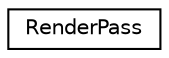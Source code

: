 digraph G
{
  edge [fontname="Helvetica",fontsize="10",labelfontname="Helvetica",labelfontsize="10"];
  node [fontname="Helvetica",fontsize="10",shape=record];
  rankdir=LR;
  Node1 [label="RenderPass",height=0.2,width=0.4,color="black", fillcolor="white", style="filled",URL="$de/dfc/structRenderPass.html"];
}
